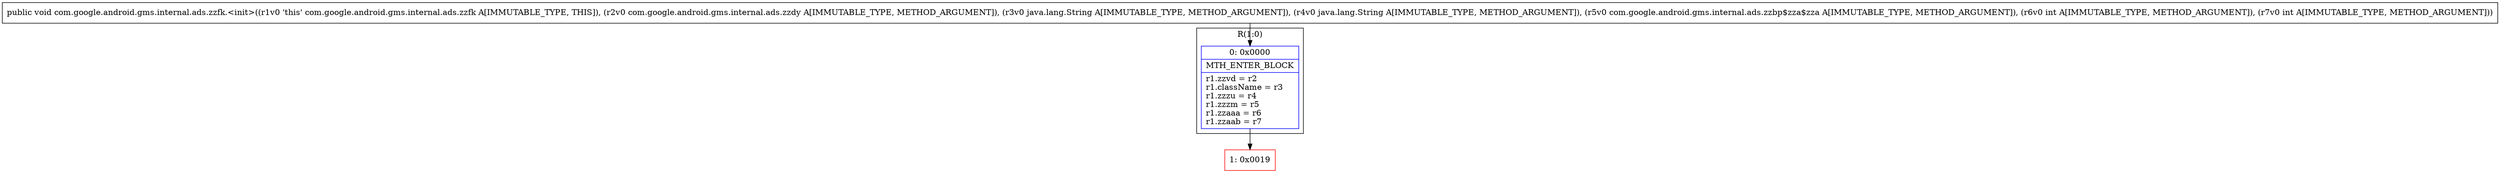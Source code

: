 digraph "CFG forcom.google.android.gms.internal.ads.zzfk.\<init\>(Lcom\/google\/android\/gms\/internal\/ads\/zzdy;Ljava\/lang\/String;Ljava\/lang\/String;Lcom\/google\/android\/gms\/internal\/ads\/zzbp$zza$zza;II)V" {
subgraph cluster_Region_1279118543 {
label = "R(1:0)";
node [shape=record,color=blue];
Node_0 [shape=record,label="{0\:\ 0x0000|MTH_ENTER_BLOCK\l|r1.zzvd = r2\lr1.className = r3\lr1.zzzu = r4\lr1.zzzm = r5\lr1.zzaaa = r6\lr1.zzaab = r7\l}"];
}
Node_1 [shape=record,color=red,label="{1\:\ 0x0019}"];
MethodNode[shape=record,label="{public void com.google.android.gms.internal.ads.zzfk.\<init\>((r1v0 'this' com.google.android.gms.internal.ads.zzfk A[IMMUTABLE_TYPE, THIS]), (r2v0 com.google.android.gms.internal.ads.zzdy A[IMMUTABLE_TYPE, METHOD_ARGUMENT]), (r3v0 java.lang.String A[IMMUTABLE_TYPE, METHOD_ARGUMENT]), (r4v0 java.lang.String A[IMMUTABLE_TYPE, METHOD_ARGUMENT]), (r5v0 com.google.android.gms.internal.ads.zzbp$zza$zza A[IMMUTABLE_TYPE, METHOD_ARGUMENT]), (r6v0 int A[IMMUTABLE_TYPE, METHOD_ARGUMENT]), (r7v0 int A[IMMUTABLE_TYPE, METHOD_ARGUMENT])) }"];
MethodNode -> Node_0;
Node_0 -> Node_1;
}

